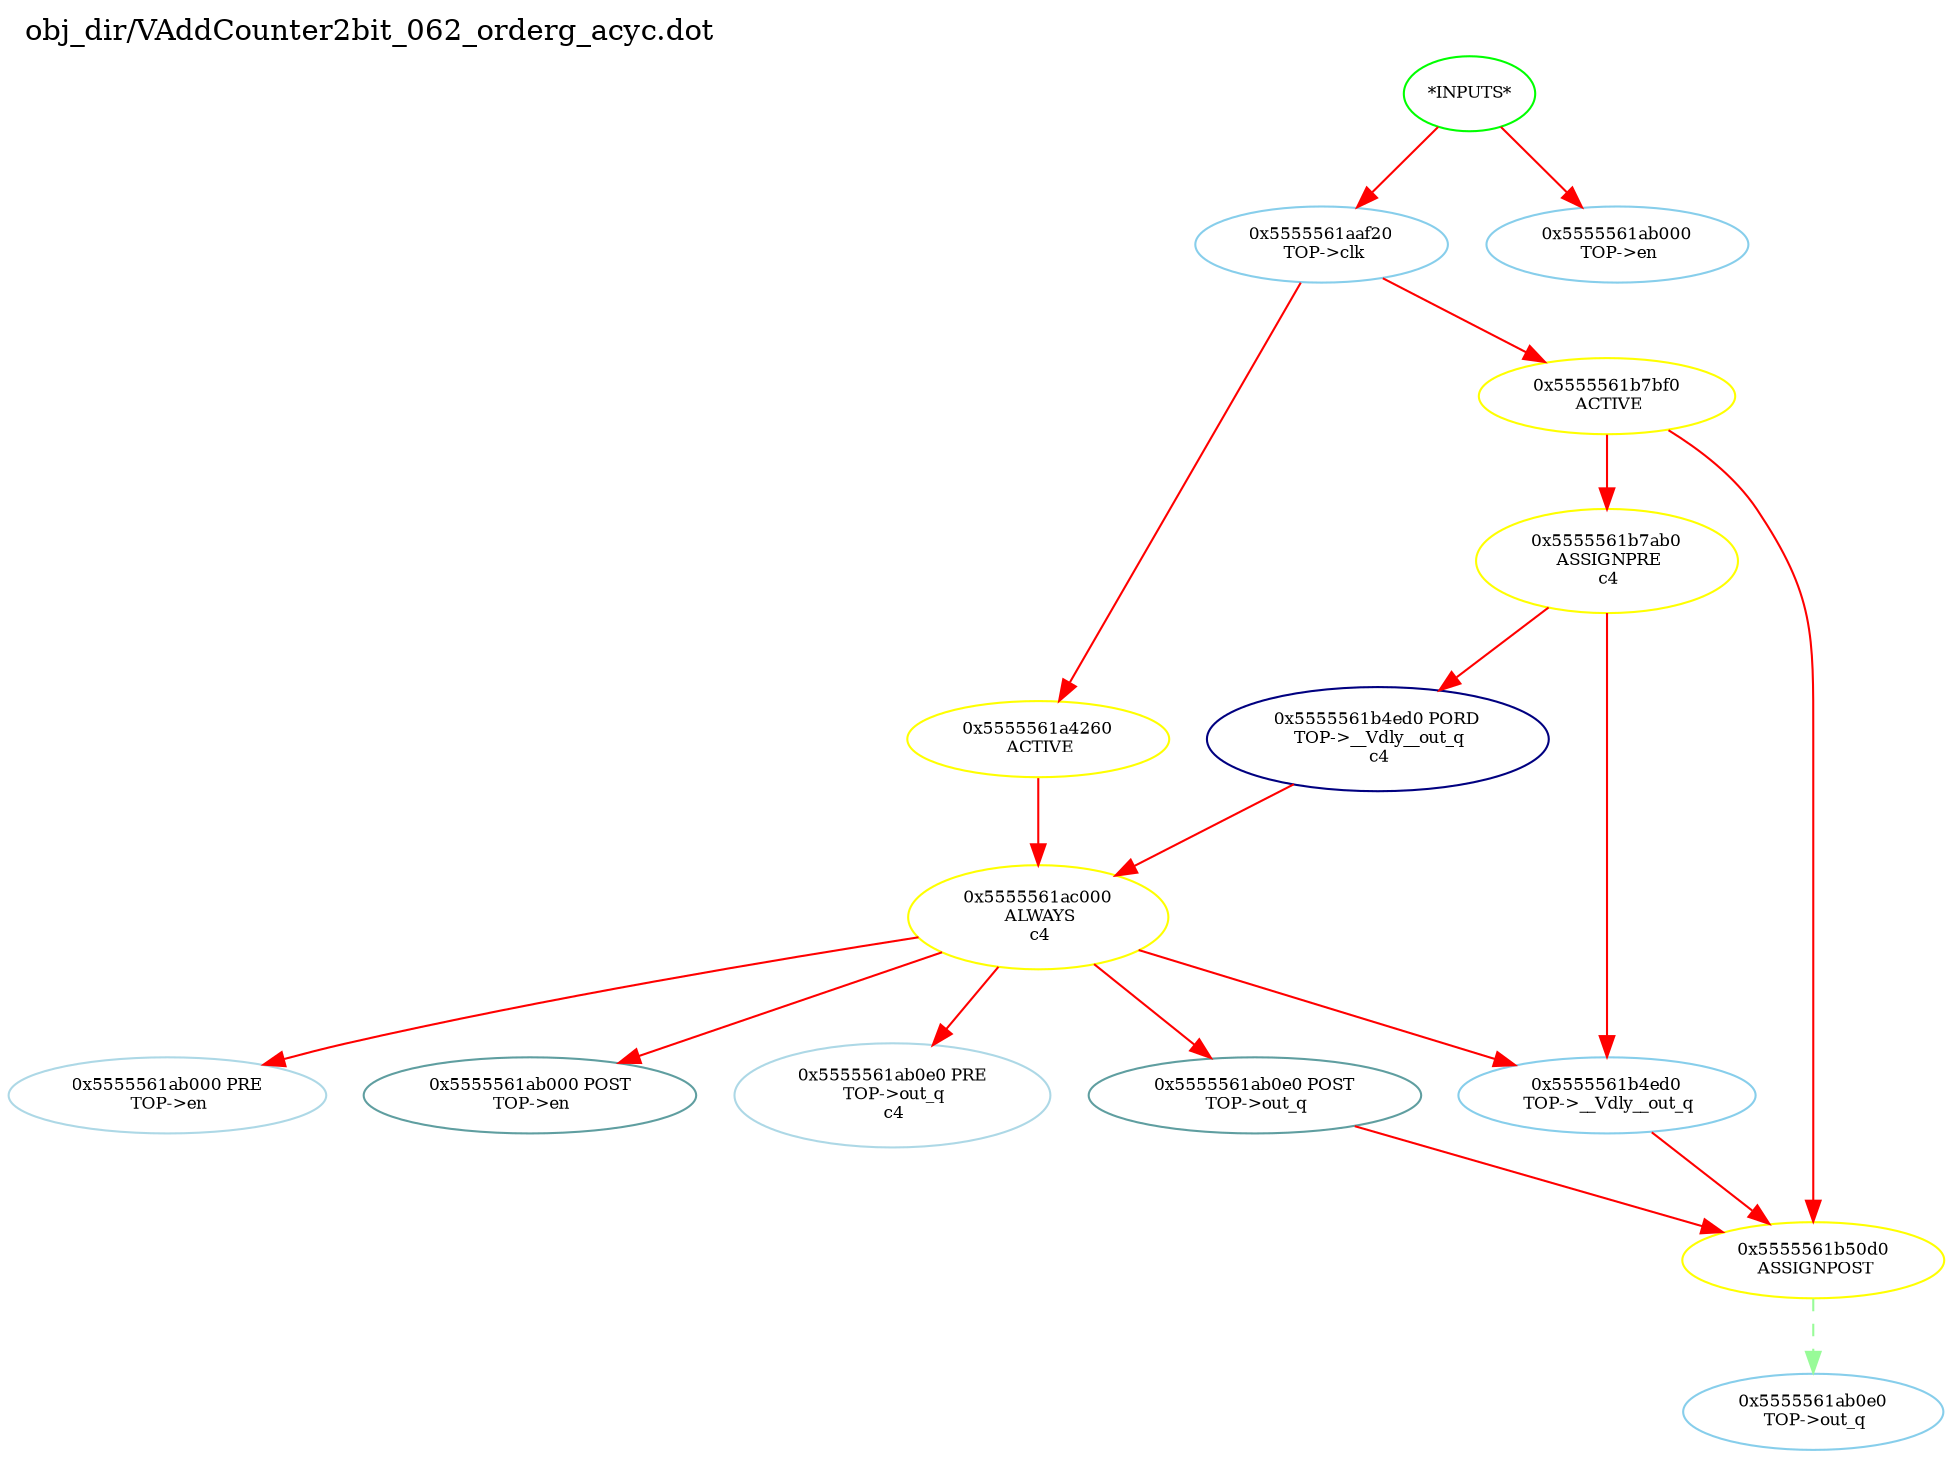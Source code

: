 digraph v3graph {
	graph	[label="obj_dir/VAddCounter2bit_062_orderg_acyc.dot",
		 labelloc=t, labeljust=l,
		 //size="7.5,10",
		 rankdir=TB];
	n0	[fontsize=8 label="*INPUTS*", color=green];
	n0x5555561aad60_1	[fontsize=8 label="0x5555561aaf20\n TOP->clk", color=skyblue];
	n0x5555561aad60_2	[fontsize=8 label="0x5555561ab000\n TOP->en", color=skyblue];
	n0x5555561aad60_3	[fontsize=8 label="0x5555561a4260\n ACTIVE", color=yellow];
	n0x5555561aad60_4	[fontsize=8 label="0x5555561ac000\n ALWAYS\n c4", color=yellow];
	n0x5555561aad60_5	[fontsize=8 label="0x5555561ab000 PRE\n TOP->en", color=lightblue];
	n0x5555561aad60_6	[fontsize=8 label="0x5555561ab000 POST\n TOP->en", color=CadetBlue];
	n0x5555561aad60_7	[fontsize=8 label="0x5555561ab0e0 PRE\n TOP->out_q\n c4", color=lightblue];
	n0x5555561aad60_8	[fontsize=8 label="0x5555561ab0e0 POST\n TOP->out_q", color=CadetBlue];
	n0x5555561aad60_9	[fontsize=8 label="0x5555561b4ed0 PORD\n TOP->__Vdly__out_q\n c4", color=NavyBlue];
	n0x5555561aad60_10	[fontsize=8 label="0x5555561b4ed0\n TOP->__Vdly__out_q", color=skyblue];
	n0x5555561aad60_11	[fontsize=8 label="0x5555561b7bf0\n ACTIVE", color=yellow];
	n0x5555561aad60_12	[fontsize=8 label="0x5555561b7ab0\n ASSIGNPRE\n c4", color=yellow];
	n0x5555561aad60_13	[fontsize=8 label="0x5555561b50d0\n ASSIGNPOST", color=yellow];
	n0x5555561aad60_14	[fontsize=8 label="0x5555561ab0e0\n TOP->out_q", color=skyblue];
	n0 -> n0x5555561aad60_1 [fontsize=8 label="" weight=1 color=red];
	n0 -> n0x5555561aad60_2 [fontsize=8 label="" weight=1 color=red];
	n0x5555561aad60_1 -> n0x5555561aad60_3 [fontsize=8 label="" weight=8 color=red];
	n0x5555561aad60_1 -> n0x5555561aad60_11 [fontsize=8 label="" weight=8 color=red];
	n0x5555561aad60_3 -> n0x5555561aad60_4 [fontsize=8 label="" weight=32 color=red];
	n0x5555561aad60_4 -> n0x5555561aad60_5 [fontsize=8 label="" weight=32 color=red];
	n0x5555561aad60_4 -> n0x5555561aad60_6 [fontsize=8 label="" weight=2 color=red];
	n0x5555561aad60_4 -> n0x5555561aad60_7 [fontsize=8 label="" weight=32 color=red];
	n0x5555561aad60_4 -> n0x5555561aad60_8 [fontsize=8 label="" weight=2 color=red];
	n0x5555561aad60_4 -> n0x5555561aad60_10 [fontsize=8 label="" weight=32 color=red];
	n0x5555561aad60_8 -> n0x5555561aad60_13 [fontsize=8 label="" weight=2 color=red];
	n0x5555561aad60_9 -> n0x5555561aad60_4 [fontsize=8 label="" weight=32 color=red];
	n0x5555561aad60_10 -> n0x5555561aad60_13 [fontsize=8 label="" weight=8 color=red];
	n0x5555561aad60_11 -> n0x5555561aad60_12 [fontsize=8 label="" weight=32 color=red];
	n0x5555561aad60_11 -> n0x5555561aad60_13 [fontsize=8 label="" weight=32 color=red];
	n0x5555561aad60_12 -> n0x5555561aad60_9 [fontsize=8 label="" weight=32 color=red];
	n0x5555561aad60_12 -> n0x5555561aad60_10 [fontsize=8 label="" weight=32 color=red];
	n0x5555561aad60_13 -> n0x5555561aad60_14 [fontsize=8 label="" weight=1 color=PaleGreen style=dashed];
}
